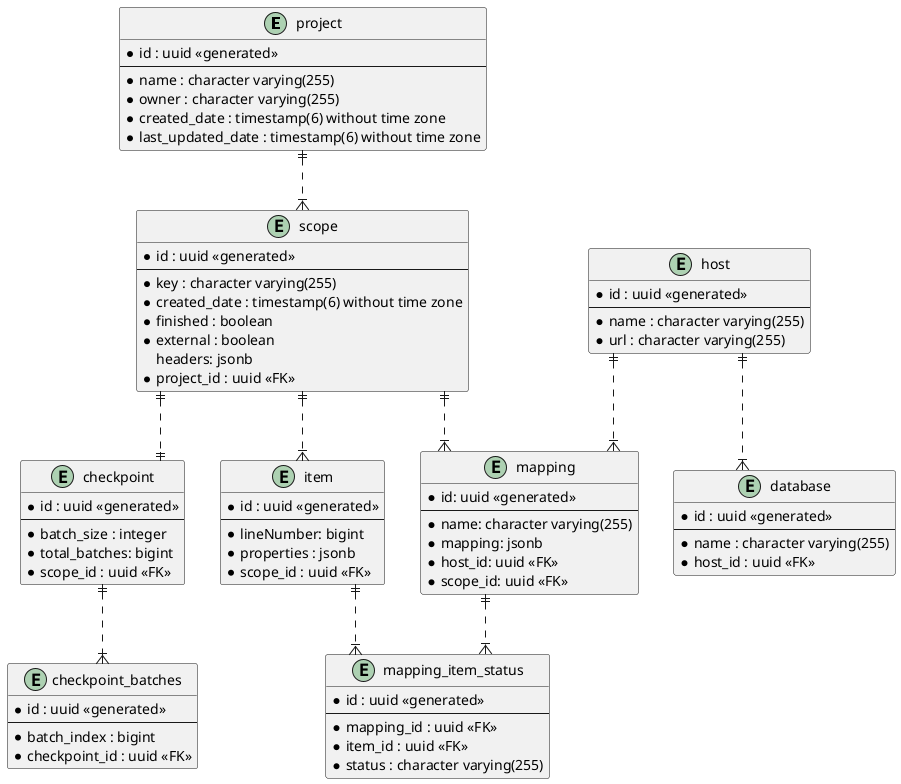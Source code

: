 @startuml
skinparam linetype ortho

entity project {
    * id : uuid <<generated>>
    --
    * name : character varying(255)
    * owner : character varying(255)
    * created_date : timestamp(6) without time zone
    * last_updated_date : timestamp(6) without time zone
}

entity scope {
    * id : uuid <<generated>>
    --
    * key : character varying(255)
    * created_date : timestamp(6) without time zone
    * finished : boolean
    * external : boolean
    headers: jsonb
    * project_id : uuid <<FK>>
}

entity item {
    * id : uuid <<generated>>
    --
    * lineNumber: bigint
    * properties : jsonb
    * scope_id : uuid <<FK>>
}

entity checkpoint {
    * id : uuid <<generated>>
    --
    * batch_size : integer
    * total_batches: bigint
    * scope_id : uuid <<FK>>
}

entity checkpoint_batches {
    * id : uuid <<generated>>
    --
    * batch_index : bigint
    * checkpoint_id : uuid <<FK>>
}

entity host {
    * id : uuid <<generated>>
    --
    * name : character varying(255)
    * url : character varying(255)
}

entity mapping {
    * id: uuid <<generated>>
    --
    * name: character varying(255)
    * mapping: jsonb
    * host_id: uuid <<FK>>
    * scope_id: uuid <<FK>>
}

entity database {
    * id : uuid <<generated>>
    --
    * name : character varying(255)
    * host_id : uuid <<FK>>
}

entity mapping_item_status {
    * id : uuid <<generated>>
    --
    * mapping_id : uuid <<FK>>
    * item_id : uuid <<FK>>
    * status : character varying(255)
}

project ||..|{ scope
scope ||..|{ item

scope ||..|| checkpoint
checkpoint ||..|{ checkpoint_batches

host ||..|{ mapping
host ||..|{ database
scope ||..|{ mapping

item ||..|{ mapping_item_status
mapping ||..|{ mapping_item_status

@enduml